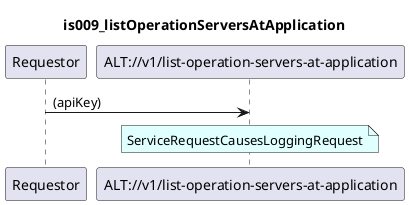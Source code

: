 @startuml is009_listOperationServersAtApplication
skinparam responseMessageBelowArrow true

title
is009_listOperationServersAtApplication
end title

participant "Requestor" as requestor
participant "ALT://v1/list-operation-servers-at-application" as alt

requestor -> alt : (apiKey)

note over alt #LightCyan
ServiceRequestCausesLoggingRequest
end note

@enduml
